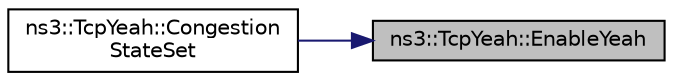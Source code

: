 digraph "ns3::TcpYeah::EnableYeah"
{
 // LATEX_PDF_SIZE
  edge [fontname="Helvetica",fontsize="10",labelfontname="Helvetica",labelfontsize="10"];
  node [fontname="Helvetica",fontsize="10",shape=record];
  rankdir="RL";
  Node1 [label="ns3::TcpYeah::EnableYeah",height=0.2,width=0.4,color="black", fillcolor="grey75", style="filled", fontcolor="black",tooltip="Enable YeAH algorithm to start taking YeAH samples."];
  Node1 -> Node2 [dir="back",color="midnightblue",fontsize="10",style="solid",fontname="Helvetica"];
  Node2 [label="ns3::TcpYeah::Congestion\lStateSet",height=0.2,width=0.4,color="black", fillcolor="white", style="filled",URL="$classns3_1_1_tcp_yeah.html#ad3d8b9d44b3a29ab9f30aabc4af9c08a",tooltip="Enable/disable YeAH algorithm depending on the congestion state."];
}
